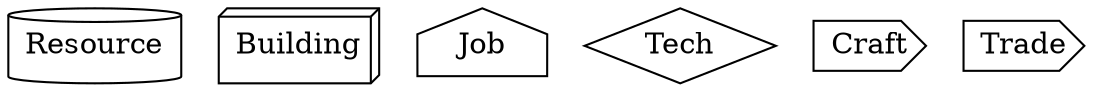 
digraph {
  "Resource" [shape="cylinder"];
  "Building" [shape="box3d"];
  "Job" [shape="house"];
  "Tech" [shape="diamond"];
  "Craft" [shape="cds"];
  "Trade" [shape="cds"];
}
